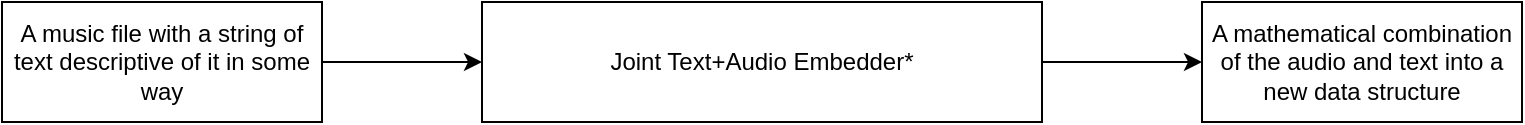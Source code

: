 <mxfile version="20.8.20" type="device"><diagram name="Page-1" id="brgCufogLy32fjCX3f3H"><mxGraphModel dx="1434" dy="739" grid="1" gridSize="10" guides="1" tooltips="1" connect="1" arrows="1" fold="1" page="1" pageScale="1" pageWidth="850" pageHeight="1100" math="0" shadow="0"><root><mxCell id="0"/><mxCell id="1" parent="0"/><mxCell id="wuWDku9VLhJXcfpqjwg2-1" value="Joint Text+Audio Embedder*" style="rounded=0;whiteSpace=wrap;html=1;" parent="1" vertex="1"><mxGeometry x="280" y="370" width="280" height="60" as="geometry"/></mxCell><mxCell id="wuWDku9VLhJXcfpqjwg2-2" value="" style="endArrow=classic;html=1;rounded=0;entryX=0;entryY=0.5;entryDx=0;entryDy=0;exitX=1;exitY=0.5;exitDx=0;exitDy=0;" parent="1" source="wuWDku9VLhJXcfpqjwg2-3" target="wuWDku9VLhJXcfpqjwg2-1" edge="1"><mxGeometry width="50" height="50" relative="1" as="geometry"><mxPoint x="200" y="400" as="sourcePoint"/><mxPoint x="330" y="410" as="targetPoint"/></mxGeometry></mxCell><mxCell id="wuWDku9VLhJXcfpqjwg2-3" value="A music file with a string of text descriptive of it in some way" style="rounded=0;whiteSpace=wrap;html=1;" parent="1" vertex="1"><mxGeometry x="40" y="370" width="160" height="60" as="geometry"/></mxCell><mxCell id="wuWDku9VLhJXcfpqjwg2-4" value="A mathematical combination of the audio and text into a new data structure" style="rounded=0;whiteSpace=wrap;html=1;" parent="1" vertex="1"><mxGeometry x="640" y="370" width="160" height="60" as="geometry"/></mxCell><mxCell id="wuWDku9VLhJXcfpqjwg2-5" value="" style="endArrow=classic;html=1;rounded=0;exitX=1;exitY=0.5;exitDx=0;exitDy=0;entryX=0;entryY=0.5;entryDx=0;entryDy=0;" parent="1" source="wuWDku9VLhJXcfpqjwg2-1" target="wuWDku9VLhJXcfpqjwg2-4" edge="1"><mxGeometry width="50" height="50" relative="1" as="geometry"><mxPoint x="400" y="530" as="sourcePoint"/><mxPoint x="450" y="480" as="targetPoint"/></mxGeometry></mxCell></root></mxGraphModel></diagram></mxfile>